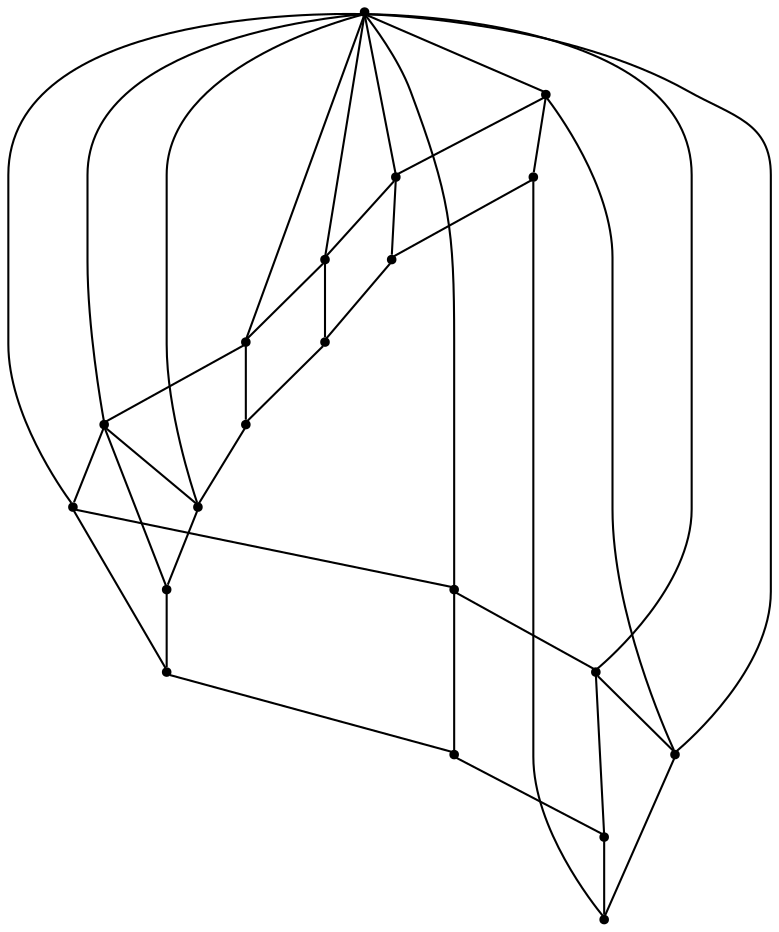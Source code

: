 graph {
  node [shape=point,comment="{\"directed\":false,\"doi\":\"10.1007/978-3-642-25878-7_20\",\"figure\":\"4\"}"]

  v0 [pos="871.5497505304802,1213.2012372915683"]
  v1 [pos="1038.224799017458,1115.2356730705196"]
  v2 [pos="1100.9724435812307,939.2035812756893"]
  v3 [pos="834.8985321718272,1007.7101648720089"]
  v4 [pos="876.115833708197,983.6106691396"]
  v5 [pos="892.1040287729141,939.2035812756893"]
  v6 [pos="1093.5161854566068,875.2806404762606"]
  v7 [pos="1039.2547909125192,764.5298649289841"]
  v8 [pos="874.168540079695,665.7768219349"]
  v9 [pos="876.278474054387,895.0797797436483"]
  v10 [pos="835.5406942898824,870.9049953430163"]
  v11 [pos="757.2552653384292,963.5698303553918"]
  v12 [pos="789.1691063832371,1000.342303884118"]
  v13 [pos="564.0917930513772,1043.0618191416347"]
  v14 [pos="688.828093896703,1183.4090534392303"]
  v15 [pos="788.8771682344423,878.3145703227606"]
  v16 [pos="757.1717817178496,915.1495512508644"]
  v17 [pos="684.6454499702147,697.4234979494472"]
  v18 [pos="561.6022376739587,841.8589578022734"]
  v19 [pos="821.479049210139,939.2493013368822"]

  v0 -- v14 [id="-1",pos="871.5497505304802,1213.2012372915683 855.6577150139381,1216.076435093246 839.2432723398164,1217.5560254288862 822.4830479199818,1217.5560254288862 774.0344283911195,1217.5560254288862 728.4756068678244,1205.1924443430223 688.828093896703,1183.4090534392303"]
  v5 -- v2 [id="-3",pos="892.1040287729141,939.2035812756893 1100.9724435812307,939.2035812756893 1100.9724435812307,939.2035812756893 1100.9724435812307,939.2035812756893"]
  v19 -- v6 [id="-12",pos="821.479049210139,939.2493013368822 1093.5161854566068,875.2806404762606 1093.5161854566068,875.2806404762606 1093.5161854566068,875.2806404762606"]
  v19 -- v16 [id="-14",pos="821.479049210139,939.2493013368822 757.1717817178496,915.1495512508644 757.1717817178496,915.1495512508644 757.1717817178496,915.1495512508644"]
  v16 -- v18 [id="-15",pos="757.1717817178496,915.1495512508644 561.6022376739587,841.8589578022734 561.6022376739587,841.8589578022734 561.6022376739587,841.8589578022734"]
  v19 -- v12 [id="-17",pos="821.479049210139,939.2493013368822 789.1691063832371,1000.342303884118 789.1691063832371,1000.342303884118 789.1691063832371,1000.342303884118"]
  v12 -- v14 [id="-18",pos="789.1691063832371,1000.342303884118 688.828093896703,1183.4090534392303 688.828093896703,1183.4090534392303 688.828093896703,1183.4090534392303"]
  v19 -- v3 [id="-20",pos="821.479049210139,939.2493013368822 834.8985321718272,1007.7101648720089 834.8985321718272,1007.7101648720089 834.8985321718272,1007.7101648720089"]
  v3 -- v0 [id="-21",pos="834.8985321718272,1007.7101648720089 871.5497505304802,1213.2012372915683 871.5497505304802,1213.2012372915683 871.5497505304802,1213.2012372915683"]
  v19 -- v10 [id="-23",pos="821.479049210139,939.2493013368822 835.5406942898824,870.9049953430163 835.5406942898824,870.9049953430163 835.5406942898824,870.9049953430163"]
  v10 -- v8 [id="-24",pos="835.5406942898824,870.9049953430163 874.168540079695,665.7768219349 874.168540079695,665.7768219349 874.168540079695,665.7768219349"]
  v19 -- v15 [id="-26",pos="821.479049210139,939.2493013368822 788.8771682344423,878.3145703227606 788.8771682344423,878.3145703227606 788.8771682344423,878.3145703227606"]
  v15 -- v17 [id="-27",pos="788.8771682344423,878.3145703227606 684.6454499702147,697.4234979494472 684.6454499702147,697.4234979494472 684.6454499702147,697.4234979494472"]
  v19 -- v11 [id="-30",pos="821.479049210139,939.2493013368822 757.2552653384292,963.5698303553918 757.2552653384292,963.5698303553918 757.2552653384292,963.5698303553918"]
  v11 -- v13 [id="-31",pos="757.2552653384292,963.5698303553918 564.0917930513772,1043.0618191416347 564.0917930513772,1043.0618191416347 564.0917930513772,1043.0618191416347"]
  v5 -- v6 [id="-35",pos="892.1040287729141,939.2035812756893 925.914226984125,939.2033269220805 925.914226984125,939.2033269220805 925.914226984125,939.2033269220805 925.905954979037,931.1812684521979 924.9760543455394,923.1758065552933 923.1328607195284,915.357866856522 1093.5161854566068,875.2806404762606 1093.5161854566068,875.2806404762606 1093.5161854566068,875.2806404762606"]
  v18 -- v13 [id="-38",pos="561.6022376739587,841.8589578022734 550.1977937577294,872.1304430041623 543.9947976132836,904.9659907289329 543.9947976132836,939.2493013368822 543.9947976132836,975.9620993866095 551.10809515274,1011.0146726167786 564.0917930513772,1043.0618191416347"]
  v18 -- v17 [id="-39",pos="561.6022376739587,841.8589578022734 584.4756575996416,780.5020736266429 628.4177054819495,729.4460746941172 684.6454499702147,697.4234979494472"]
  v1 -- v0 [id="-40",pos="1038.224799017458,1115.2356730705196 996.9982319651008,1165.6612133608405 938.4225060832208,1201.357828107221 871.5497505304802,1213.2012372915683"]
  v2 -- v1 [id="-41",pos="1100.9724435812307,939.2035812756893 1100.9753705984156,1006.0145599750393 1077.449186987171,1067.2890517648996 1038.224799017458,1115.2356730705196"]
  v9 -- v7 [id="-43",pos="876.278474054387,895.0797797436483 1039.2547909125192,764.5298649289841 1039.2547909125192,764.5298649289841 1039.2547909125192,764.5298649289841"]
  v4 -- v1 [id="-44",pos="876.115833708197,983.6106691396 1038.224799017458,1115.2356730705196 1038.224799017458,1115.2356730705196 1038.224799017458,1115.2356730705196"]
  v3 -- v12 [id="-48",pos="834.8985321718272,1007.7101648720089 830.8785995540222,1008.4479109315797 826.7251301301133,1008.8270315685197 822.4830479199818,1008.8270315685197 810.4113998114224,1008.8270315685197 799.0570800972666,1005.7562718876156 789.1691063832371,1000.342303884118"]
  v19 -- v4 [id="-49",pos="821.479049210139,939.2493013368822 876.115833708197,983.6106691396 876.115833708197,983.6106691396 876.115833708197,983.6106691396"]
  v16 -- v11 [id="-50",pos="757.1717817178496,915.1495512508644 754.3801725623213,922.6485017157788 752.8630533445793,930.7718377897306 752.8630533445793,939.2493013368822 752.8630533445793,947.8100305662146 754.4101212240103,956.0096416760184 757.2552653384292,963.5698303553918"]
  v16 -- v15 [id="-51",pos="757.1717817178496,915.1495512508644 762.9789741001514,899.3910687474122 774.3363188699145,886.3276335142598 788.8771682344423,878.3145703227606"]
  v4 -- v3 [id="-52",pos="876.115833708197,983.6106691396 865.8593635065662,995.9886601050184 851.3933431083929,1004.7538044398405 834.8985321718272,1007.7101648720089"]
  v5 -- v4 [id="-53",pos="892.1040287729141,939.2035812756893 892.1071784979283,956.1111355414421 886.1051579596111,971.5719721563124 876.115833708197,983.6106691396"]
  v19 -- v5 [id="-54",pos="821.479049210139,939.2493013368822 892.1040287729141,939.2035812756893 892.1040287729141,939.2035812756893 892.1040287729141,939.2035812756893"]
  v14 -- v13 [id="-55",pos="688.828093896703,1183.4090534392303 632.5891631300073,1152.6556532924267 588.1735810412275,1103.0470818811757 564.0917930513772,1043.0618191416347"]
  v17 -- v8 [id="-56",pos="684.6454499702147,697.4234979494472 725.2629396447157,674.1943813014868 772.3242905115487,660.9425772448783 822.4830479199818,660.9425772448783 840.15782417786,660.9425772448783 857.4480527047705,662.5880461378624 874.168540079695,665.7768219349"]
  v6 -- v2 [id="-60",pos="1093.5161854566068,875.2806404762606 1098.4136243676257,895.7843099944711 1100.9753705984156,917.2178631871557 1100.9724435812307,939.2035812756893"]
  v7 -- v6 [id="-61",pos="1039.2547909125192,764.5298649289841 1065.0110770389838,796.3868329518555 1083.8691766542165,834.0434482020823 1093.5161854566068,875.2806404762606"]
  v8 -- v7 [id="-62",pos="874.168540079695,665.7768219349 940.5027420932745,678.1775772034653 998.5117591195261,714.0965737389065 1039.2547909125192,764.5298649289841"]
  v19 -- v9 [id="-63",pos="821.479049210139,939.2493013368822 876.278474054387,895.0797797436483 876.278474054387,895.0797797436483 876.278474054387,895.0797797436483"]
  v12 -- v11 [id="-64",pos="789.1691063832371,1000.342303884118 774.5563531421333,992.3823721985361 763.124668595326,979.3347044895561 757.2552653384292,963.5698303553918"]
  v15 -- v10 [id="-65",pos="788.8771682344423,878.3145703227606 798.8341464772773,872.80293770767 810.292854123524,869.6715711052447 822.4830479199818,869.6715711052447 826.9493389193119,869.6715711052447 831.3174026060018,870.0918264986315 835.5406942898824,870.9049953430163"]
  v10 -- v9 [id="-66",pos="835.5406942898824,870.9049953430163 851.8524554669407,873.9883599665959 866.142280225915,882.7620117532028 876.278474054387,895.0797797436483"]
  v9 -- v5 [id="-67",pos="876.278474054387,895.0797797436483 886.1692973630577,907.0923336674398 892.1071784979283,922.4778044489144 892.1040287729141,939.2035812756893"]
}